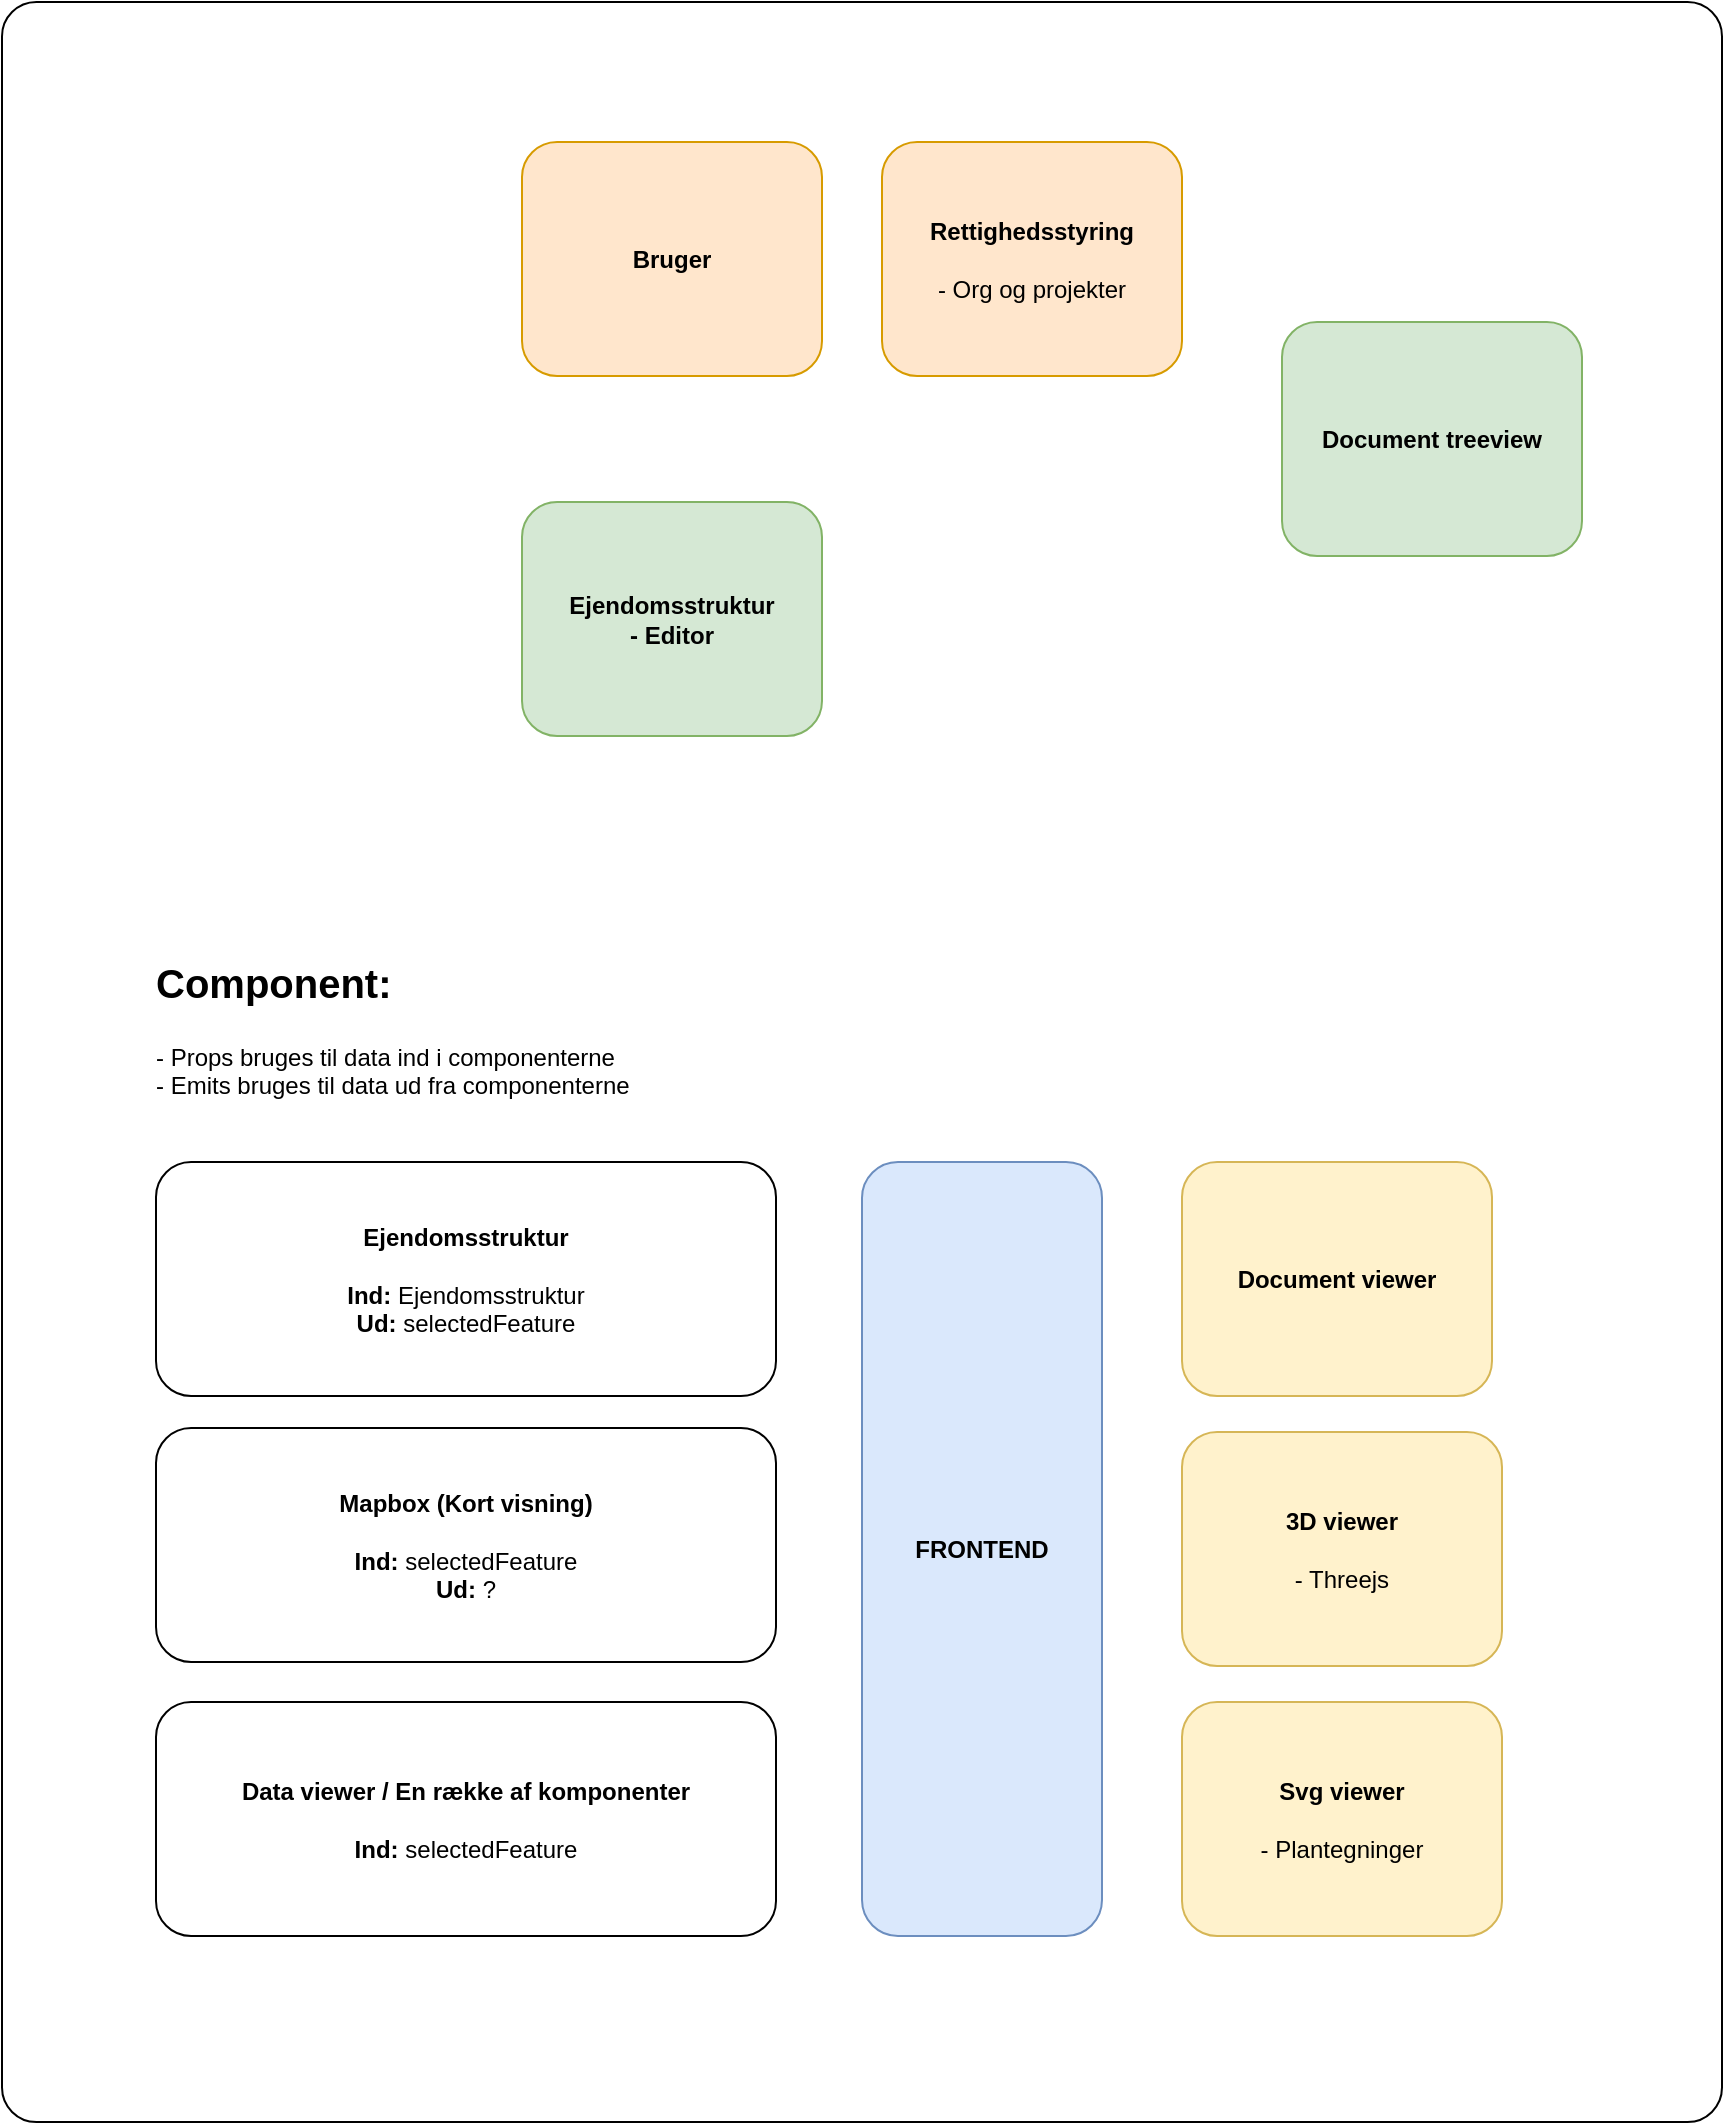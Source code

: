 <mxfile pages="7">
    <diagram id="hQUKjOlyIDjWqmTV733w" name="Portal componenter">
        <mxGraphModel dx="903" dy="3984" grid="1" gridSize="10" guides="1" tooltips="1" connect="1" arrows="1" fold="1" page="1" pageScale="1" pageWidth="827" pageHeight="1169" math="0" shadow="0">
            <root>
                <mxCell id="Jkm6guCW9Jv9TuIEkJrF-0"/>
                <mxCell id="Jkm6guCW9Jv9TuIEkJrF-1" parent="Jkm6guCW9Jv9TuIEkJrF-0"/>
                <mxCell id="Xr4Hn3HalT5ym5EU1n4g-0" value="" style="rounded=1;whiteSpace=wrap;html=1;labelBackgroundColor=none;fontColor=#33001A;align=center;verticalAlign=top;arcSize=2;" parent="Jkm6guCW9Jv9TuIEkJrF-1" vertex="1">
                    <mxGeometry x="750" y="-3360" width="860" height="1060" as="geometry"/>
                </mxCell>
                <mxCell id="Xr4Hn3HalT5ym5EU1n4g-1" value="FRONTEND" style="rounded=1;whiteSpace=wrap;html=1;align=center;fillColor=#dae8fc;strokeColor=#6c8ebf;fontStyle=1" parent="Jkm6guCW9Jv9TuIEkJrF-1" vertex="1">
                    <mxGeometry x="1180" y="-2780" width="120" height="387" as="geometry"/>
                </mxCell>
                <mxCell id="Xr4Hn3HalT5ym5EU1n4g-2" value="&lt;b&gt;Mapbox (Kort visning)&lt;br&gt;&lt;/b&gt;&lt;br&gt;&lt;span style=&quot;font-weight: 700 ; background-color: rgb(255 , 255 , 255)&quot;&gt;Ind:&lt;/span&gt;&amp;nbsp;&lt;span style=&quot;background-color: rgb(255 , 255 , 255)&quot;&gt;selectedFeature&lt;/span&gt;&lt;br style=&quot;font-weight: 700&quot;&gt;&lt;span style=&quot;font-weight: 700 ; background-color: rgb(255 , 255 , 255)&quot;&gt;Ud:&lt;/span&gt;&amp;nbsp;?" style="rounded=1;whiteSpace=wrap;html=1;align=center;" parent="Jkm6guCW9Jv9TuIEkJrF-1" vertex="1">
                    <mxGeometry x="827" y="-2647" width="310" height="117" as="geometry"/>
                </mxCell>
                <mxCell id="Xr4Hn3HalT5ym5EU1n4g-3" value="Svg viewer&lt;br&gt;&lt;br&gt;&lt;span style=&quot;font-weight: normal&quot;&gt;- Plantegninger&lt;/span&gt;" style="rounded=1;whiteSpace=wrap;html=1;align=center;fillColor=#fff2cc;strokeColor=#d6b656;fontStyle=1" parent="Jkm6guCW9Jv9TuIEkJrF-1" vertex="1">
                    <mxGeometry x="1340" y="-2510" width="160" height="117" as="geometry"/>
                </mxCell>
                <mxCell id="Xr4Hn3HalT5ym5EU1n4g-4" value="3D viewer&lt;br&gt;&lt;br&gt;&lt;span style=&quot;font-weight: normal&quot;&gt;- Threejs&lt;/span&gt;" style="rounded=1;whiteSpace=wrap;html=1;align=center;fillColor=#fff2cc;strokeColor=#d6b656;fontStyle=1" parent="Jkm6guCW9Jv9TuIEkJrF-1" vertex="1">
                    <mxGeometry x="1340" y="-2645" width="160" height="117" as="geometry"/>
                </mxCell>
                <mxCell id="Xr4Hn3HalT5ym5EU1n4g-5" value="Document viewer" style="rounded=1;whiteSpace=wrap;html=1;align=center;fillColor=#fff2cc;strokeColor=#d6b656;fontStyle=1" parent="Jkm6guCW9Jv9TuIEkJrF-1" vertex="1">
                    <mxGeometry x="1340" y="-2780" width="155" height="117" as="geometry"/>
                </mxCell>
                <mxCell id="Xr4Hn3HalT5ym5EU1n4g-6" value="Ejendomsstruktur &lt;br&gt;- Editor" style="rounded=1;whiteSpace=wrap;html=1;align=center;fillColor=#d5e8d4;strokeColor=#82b366;fontStyle=1" parent="Jkm6guCW9Jv9TuIEkJrF-1" vertex="1">
                    <mxGeometry x="1010" y="-3110" width="150" height="117" as="geometry"/>
                </mxCell>
                <mxCell id="Xr4Hn3HalT5ym5EU1n4g-7" value="Document treeview" style="rounded=1;whiteSpace=wrap;html=1;align=center;fillColor=#d5e8d4;strokeColor=#82b366;fontStyle=1" parent="Jkm6guCW9Jv9TuIEkJrF-1" vertex="1">
                    <mxGeometry x="1390" y="-3200" width="150" height="117" as="geometry"/>
                </mxCell>
                <mxCell id="EpNvZ6u7e70Ig9vpi3BW-0" value="&lt;b&gt;Bruger&lt;/b&gt;" style="rounded=1;whiteSpace=wrap;html=1;align=center;fillColor=#ffe6cc;strokeColor=#d79b00;" parent="Jkm6guCW9Jv9TuIEkJrF-1" vertex="1">
                    <mxGeometry x="1010" y="-3290" width="150" height="117" as="geometry"/>
                </mxCell>
                <mxCell id="EpNvZ6u7e70Ig9vpi3BW-1" value="&lt;b&gt;Rettighedsstyring&lt;/b&gt;&lt;br&gt;&lt;br&gt;- Org og projekter" style="rounded=1;whiteSpace=wrap;html=1;align=center;fillColor=#ffe6cc;strokeColor=#d79b00;" parent="Jkm6guCW9Jv9TuIEkJrF-1" vertex="1">
                    <mxGeometry x="1190" y="-3290" width="150" height="117" as="geometry"/>
                </mxCell>
                <mxCell id="SF8MRIHptrYq8vFEZXrt-0" value="&lt;span style=&quot;background-color: rgb(255 , 255 , 255)&quot;&gt;Ejendomsstruktur&lt;br&gt;&lt;br&gt;Ind:&lt;span style=&quot;font-weight: normal&quot;&gt;&amp;nbsp;Ejendomsstruktur&lt;/span&gt;&lt;br&gt;Ud:&lt;span style=&quot;font-weight: normal&quot;&gt;&amp;nbsp;selectedFeature&lt;/span&gt;&lt;/span&gt;" style="rounded=1;whiteSpace=wrap;html=1;align=center;fontStyle=1;" parent="Jkm6guCW9Jv9TuIEkJrF-1" vertex="1">
                    <mxGeometry x="827" y="-2780" width="310" height="117" as="geometry"/>
                </mxCell>
                <mxCell id="SF8MRIHptrYq8vFEZXrt-1" value="Data viewer / En række af komponenter&lt;br&gt;&lt;br&gt;&lt;span style=&quot;background-color: rgb(255 , 255 , 255)&quot;&gt;Ind:&lt;/span&gt;&lt;span style=&quot;font-weight: 400&quot;&gt;&amp;nbsp;&lt;/span&gt;&lt;span style=&quot;font-weight: 400 ; background-color: rgb(255 , 255 , 255)&quot;&gt;selectedFeature&lt;/span&gt;" style="rounded=1;whiteSpace=wrap;html=1;align=center;fontStyle=1" parent="Jkm6guCW9Jv9TuIEkJrF-1" vertex="1">
                    <mxGeometry x="827" y="-2510" width="310" height="117" as="geometry"/>
                </mxCell>
                <mxCell id="SF8MRIHptrYq8vFEZXrt-2" value="&lt;h1&gt;&lt;font style=&quot;font-size: 20px&quot;&gt;Component:&lt;/font&gt;&lt;/h1&gt;&lt;div&gt;- Props bruges til data ind i componenterne&lt;/div&gt;&lt;div&gt;- Emits bruges til data ud fra componenterne&lt;/div&gt;" style="text;html=1;strokeColor=none;fillColor=none;spacing=5;spacingTop=-20;whiteSpace=wrap;overflow=hidden;rounded=0;" parent="Jkm6guCW9Jv9TuIEkJrF-1" vertex="1">
                    <mxGeometry x="822" y="-2890" width="320" height="120" as="geometry"/>
                </mxCell>
            </root>
        </mxGraphModel>
    </diagram>
</mxfile>